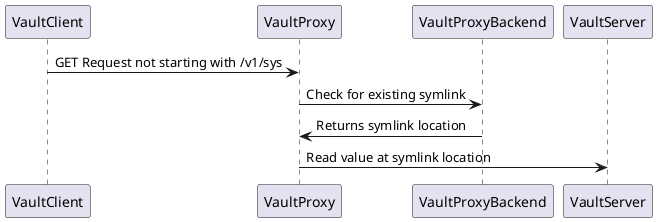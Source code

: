 @startuml
VaultClient -> VaultProxy: GET Request not starting with /v1/sys
VaultProxy -> VaultProxyBackend: Check for existing symlink
VaultProxyBackend -> VaultProxy: Returns symlink location
VaultProxy -> VaultServer: Read value at symlink location
@enduml